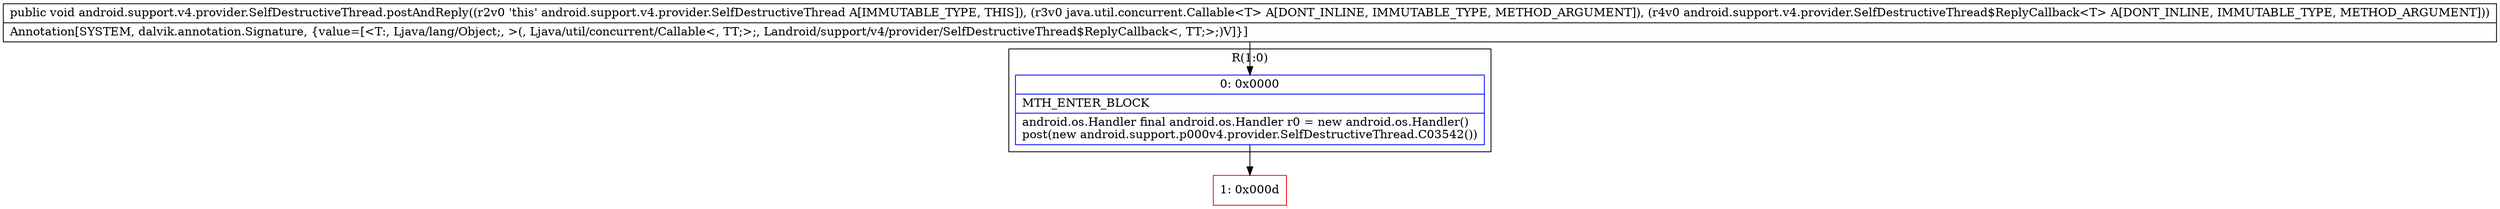 digraph "CFG forandroid.support.v4.provider.SelfDestructiveThread.postAndReply(Ljava\/util\/concurrent\/Callable;Landroid\/support\/v4\/provider\/SelfDestructiveThread$ReplyCallback;)V" {
subgraph cluster_Region_1702526678 {
label = "R(1:0)";
node [shape=record,color=blue];
Node_0 [shape=record,label="{0\:\ 0x0000|MTH_ENTER_BLOCK\l|android.os.Handler final android.os.Handler r0 = new android.os.Handler()\lpost(new android.support.p000v4.provider.SelfDestructiveThread.C03542())\l}"];
}
Node_1 [shape=record,color=red,label="{1\:\ 0x000d}"];
MethodNode[shape=record,label="{public void android.support.v4.provider.SelfDestructiveThread.postAndReply((r2v0 'this' android.support.v4.provider.SelfDestructiveThread A[IMMUTABLE_TYPE, THIS]), (r3v0 java.util.concurrent.Callable\<T\> A[DONT_INLINE, IMMUTABLE_TYPE, METHOD_ARGUMENT]), (r4v0 android.support.v4.provider.SelfDestructiveThread$ReplyCallback\<T\> A[DONT_INLINE, IMMUTABLE_TYPE, METHOD_ARGUMENT]))  | Annotation[SYSTEM, dalvik.annotation.Signature, \{value=[\<T:, Ljava\/lang\/Object;, \>(, Ljava\/util\/concurrent\/Callable\<, TT;\>;, Landroid\/support\/v4\/provider\/SelfDestructiveThread$ReplyCallback\<, TT;\>;)V]\}]\l}"];
MethodNode -> Node_0;
Node_0 -> Node_1;
}

